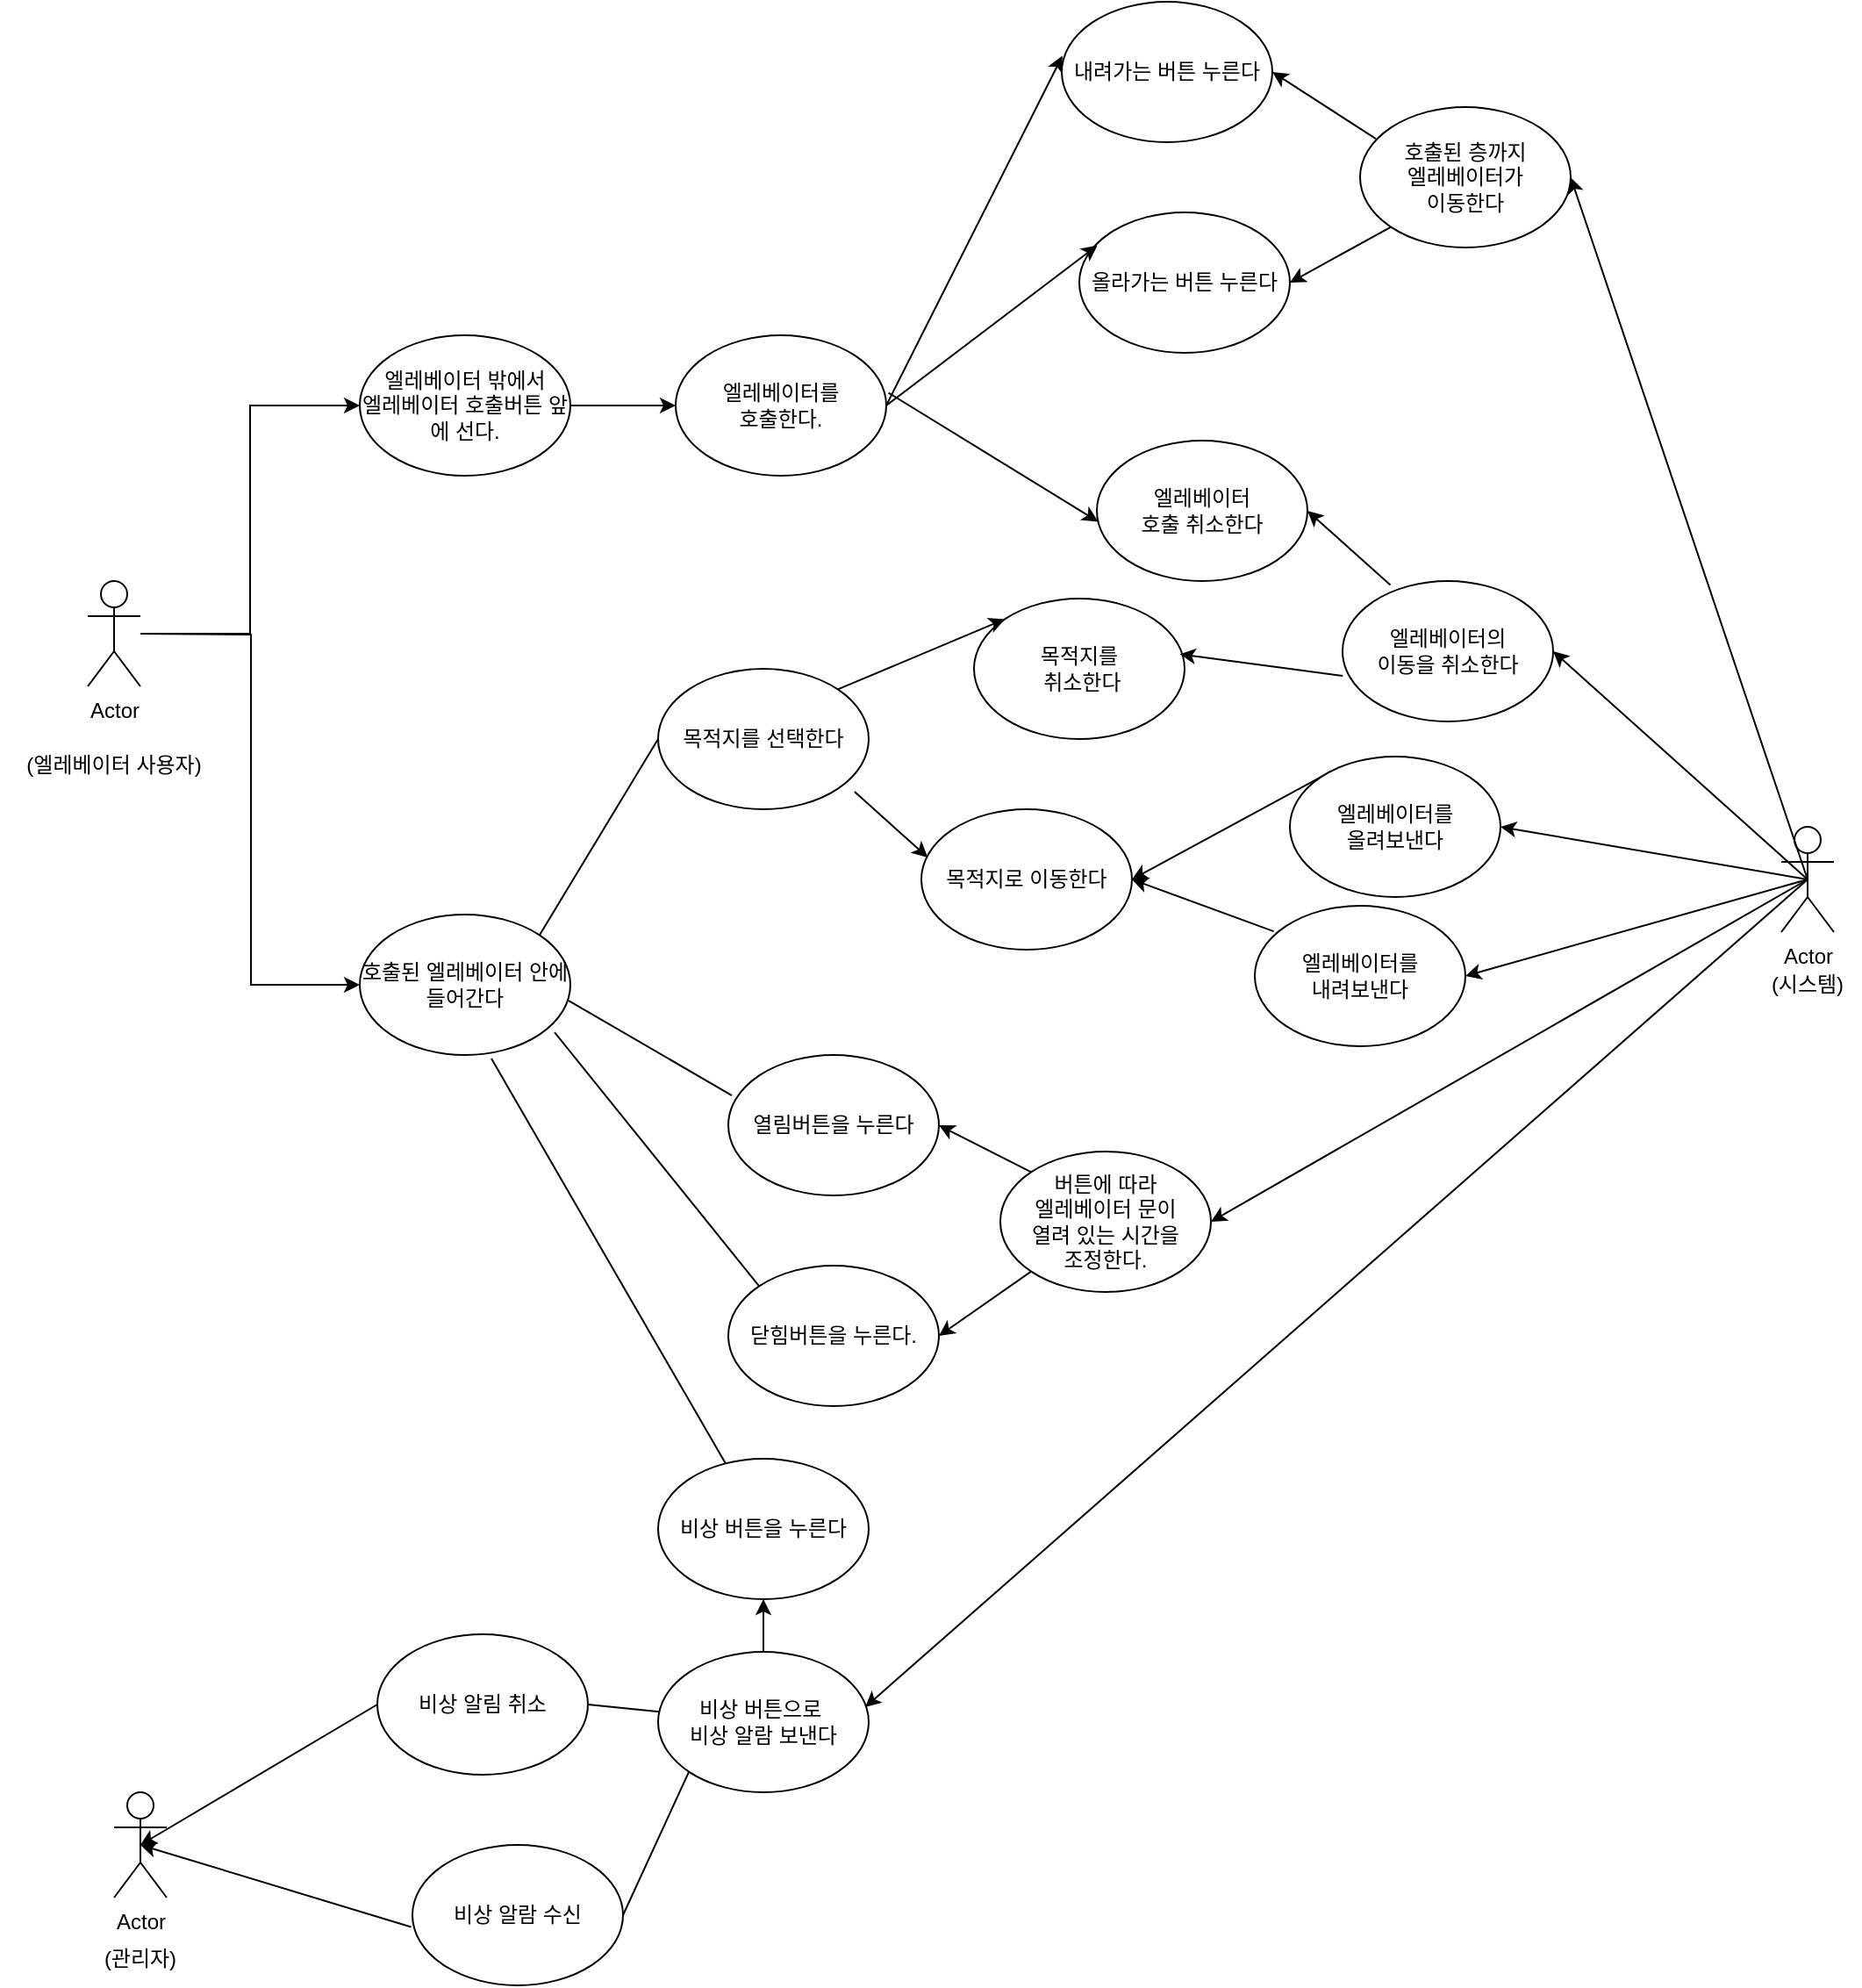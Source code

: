 <mxfile version="21.7.5" type="github">
  <diagram name="페이지-1" id="W_GuoXnU9VPZzK8BfVaY">
    <mxGraphModel dx="2611" dy="1356" grid="1" gridSize="10" guides="1" tooltips="1" connect="1" arrows="1" fold="1" page="1" pageScale="1" pageWidth="827" pageHeight="1169" math="0" shadow="0">
      <root>
        <mxCell id="0" />
        <mxCell id="1" parent="0" />
        <mxCell id="Ewi4ONr6DaGeuIS63GaE-8" value="" style="edgeStyle=orthogonalEdgeStyle;rounded=0;orthogonalLoop=1;jettySize=auto;html=1;entryX=0;entryY=0.5;entryDx=0;entryDy=0;" parent="1" source="Ewi4ONr6DaGeuIS63GaE-1" target="Ewi4ONr6DaGeuIS63GaE-9" edge="1">
          <mxGeometry relative="1" as="geometry">
            <mxPoint x="140" y="380" as="targetPoint" />
          </mxGeometry>
        </mxCell>
        <mxCell id="Ewi4ONr6DaGeuIS63GaE-1" value="Actor" style="shape=umlActor;verticalLabelPosition=bottom;verticalAlign=top;html=1;outlineConnect=0;" parent="1" vertex="1">
          <mxGeometry x="55" y="350" width="30" height="60" as="geometry" />
        </mxCell>
        <mxCell id="Ewi4ONr6DaGeuIS63GaE-2" value="Actor" style="shape=umlActor;verticalLabelPosition=bottom;verticalAlign=top;html=1;outlineConnect=0;" parent="1" vertex="1">
          <mxGeometry x="70" y="1040" width="30" height="60" as="geometry" />
        </mxCell>
        <mxCell id="drnFQy5XmnM4WV22o5B0-5" value="" style="edgeStyle=orthogonalEdgeStyle;rounded=0;orthogonalLoop=1;jettySize=auto;html=1;" edge="1" parent="1" source="Ewi4ONr6DaGeuIS63GaE-9" target="drnFQy5XmnM4WV22o5B0-4">
          <mxGeometry relative="1" as="geometry" />
        </mxCell>
        <mxCell id="Ewi4ONr6DaGeuIS63GaE-9" value="엘레베이터 밖에서&lt;br&gt;엘레베이터 호출버튼 앞에 선다." style="ellipse;whiteSpace=wrap;html=1;" parent="1" vertex="1">
          <mxGeometry x="210" y="210" width="120" height="80" as="geometry" />
        </mxCell>
        <mxCell id="Ewi4ONr6DaGeuIS63GaE-14" value="" style="edgeStyle=orthogonalEdgeStyle;rounded=0;orthogonalLoop=1;jettySize=auto;html=1;entryX=0;entryY=0.5;entryDx=0;entryDy=0;" parent="1" target="Ewi4ONr6DaGeuIS63GaE-15" edge="1">
          <mxGeometry relative="1" as="geometry">
            <mxPoint x="85" y="380" as="sourcePoint" />
            <mxPoint x="140" y="380" as="targetPoint" />
          </mxGeometry>
        </mxCell>
        <mxCell id="Ewi4ONr6DaGeuIS63GaE-15" value="호출된 엘레베이터 안에 들어간다" style="ellipse;whiteSpace=wrap;html=1;" parent="1" vertex="1">
          <mxGeometry x="210" y="540" width="120" height="80" as="geometry" />
        </mxCell>
        <mxCell id="Ewi4ONr6DaGeuIS63GaE-16" value="내려가는 버튼 누른다" style="ellipse;whiteSpace=wrap;html=1;" parent="1" vertex="1">
          <mxGeometry x="610" y="20" width="120" height="80" as="geometry" />
        </mxCell>
        <mxCell id="Ewi4ONr6DaGeuIS63GaE-18" value="올라가는 버튼 누른다" style="ellipse;whiteSpace=wrap;html=1;" parent="1" vertex="1">
          <mxGeometry x="620" y="140" width="120" height="80" as="geometry" />
        </mxCell>
        <mxCell id="Ewi4ONr6DaGeuIS63GaE-21" value="목적지로 이동한다" style="ellipse;whiteSpace=wrap;html=1;" parent="1" vertex="1">
          <mxGeometry x="530" y="480" width="120" height="80" as="geometry" />
        </mxCell>
        <mxCell id="Ewi4ONr6DaGeuIS63GaE-24" value="목적지를&lt;br&gt;&amp;nbsp;취소한다" style="ellipse;whiteSpace=wrap;html=1;" parent="1" vertex="1">
          <mxGeometry x="560" y="360" width="120" height="80" as="geometry" />
        </mxCell>
        <mxCell id="Ewi4ONr6DaGeuIS63GaE-25" value="열림버튼을 누른다" style="ellipse;whiteSpace=wrap;html=1;" parent="1" vertex="1">
          <mxGeometry x="420" y="620" width="120" height="80" as="geometry" />
        </mxCell>
        <mxCell id="Ewi4ONr6DaGeuIS63GaE-27" value="닫힘버튼을 누른다." style="ellipse;whiteSpace=wrap;html=1;" parent="1" vertex="1">
          <mxGeometry x="420" y="740" width="120" height="80" as="geometry" />
        </mxCell>
        <mxCell id="Ewi4ONr6DaGeuIS63GaE-29" value="비상 버튼으로&amp;nbsp;&lt;br&gt;비상 알람 보낸다" style="ellipse;whiteSpace=wrap;html=1;" parent="1" vertex="1">
          <mxGeometry x="380" y="960" width="120" height="80" as="geometry" />
        </mxCell>
        <mxCell id="Ewi4ONr6DaGeuIS63GaE-31" value="비상 알림 취소" style="ellipse;whiteSpace=wrap;html=1;" parent="1" vertex="1">
          <mxGeometry x="220" y="950" width="120" height="80" as="geometry" />
        </mxCell>
        <mxCell id="Ewi4ONr6DaGeuIS63GaE-32" value="(엘레베이터 사용자)" style="text;html=1;strokeColor=none;fillColor=none;align=center;verticalAlign=middle;whiteSpace=wrap;rounded=0;" parent="1" vertex="1">
          <mxGeometry x="5" y="430" width="130" height="50" as="geometry" />
        </mxCell>
        <mxCell id="Ewi4ONr6DaGeuIS63GaE-34" value="" style="endArrow=classic;html=1;rounded=0;exitX=0;exitY=0.5;exitDx=0;exitDy=0;entryX=0.5;entryY=0.5;entryDx=0;entryDy=0;entryPerimeter=0;" parent="1" source="Ewi4ONr6DaGeuIS63GaE-31" target="Ewi4ONr6DaGeuIS63GaE-2" edge="1">
          <mxGeometry width="50" height="50" relative="1" as="geometry">
            <mxPoint x="110" y="970" as="sourcePoint" />
            <mxPoint x="130" y="840" as="targetPoint" />
          </mxGeometry>
        </mxCell>
        <mxCell id="Ewi4ONr6DaGeuIS63GaE-35" value="(관리자)" style="text;html=1;strokeColor=none;fillColor=none;align=center;verticalAlign=middle;whiteSpace=wrap;rounded=0;" parent="1" vertex="1">
          <mxGeometry x="55" y="1120" width="60" height="30" as="geometry" />
        </mxCell>
        <mxCell id="Ewi4ONr6DaGeuIS63GaE-36" value="비상 알람 수신" style="ellipse;whiteSpace=wrap;html=1;" parent="1" vertex="1">
          <mxGeometry x="240" y="1070" width="120" height="80" as="geometry" />
        </mxCell>
        <mxCell id="Ewi4ONr6DaGeuIS63GaE-38" value="" style="endArrow=classic;html=1;rounded=0;entryX=0.5;entryY=0.5;entryDx=0;entryDy=0;entryPerimeter=0;exitX=-0.006;exitY=0.584;exitDx=0;exitDy=0;exitPerimeter=0;" parent="1" source="Ewi4ONr6DaGeuIS63GaE-36" target="Ewi4ONr6DaGeuIS63GaE-2" edge="1">
          <mxGeometry width="50" height="50" relative="1" as="geometry">
            <mxPoint x="260" y="950" as="sourcePoint" />
            <mxPoint x="525" y="1070" as="targetPoint" />
          </mxGeometry>
        </mxCell>
        <mxCell id="EPBAZvmlNL338WjJrP5A-1" value="" style="endArrow=none;html=1;rounded=0;exitX=1;exitY=0.5;exitDx=0;exitDy=0;entryX=0;entryY=1;entryDx=0;entryDy=0;" parent="1" source="Ewi4ONr6DaGeuIS63GaE-36" target="Ewi4ONr6DaGeuIS63GaE-29" edge="1">
          <mxGeometry width="50" height="50" relative="1" as="geometry">
            <mxPoint x="575" y="1010" as="sourcePoint" />
            <mxPoint x="820" y="560" as="targetPoint" />
          </mxGeometry>
        </mxCell>
        <mxCell id="EPBAZvmlNL338WjJrP5A-2" value="" style="endArrow=none;html=1;rounded=0;entryX=0.625;entryY=1.025;entryDx=0;entryDy=0;entryPerimeter=0;" parent="1" source="drnFQy5XmnM4WV22o5B0-23" target="Ewi4ONr6DaGeuIS63GaE-15" edge="1">
          <mxGeometry width="50" height="50" relative="1" as="geometry">
            <mxPoint x="550" y="790" as="sourcePoint" />
            <mxPoint x="790" y="500" as="targetPoint" />
          </mxGeometry>
        </mxCell>
        <mxCell id="EPBAZvmlNL338WjJrP5A-5" value="" style="endArrow=none;html=1;rounded=0;exitX=0.017;exitY=0.288;exitDx=0;exitDy=0;entryX=0.992;entryY=0.613;entryDx=0;entryDy=0;entryPerimeter=0;exitPerimeter=0;" parent="1" source="Ewi4ONr6DaGeuIS63GaE-25" target="Ewi4ONr6DaGeuIS63GaE-15" edge="1">
          <mxGeometry width="50" height="50" relative="1" as="geometry">
            <mxPoint x="430" y="580" as="sourcePoint" />
            <mxPoint x="340" y="583" as="targetPoint" />
          </mxGeometry>
        </mxCell>
        <mxCell id="EPBAZvmlNL338WjJrP5A-9" value="" style="endArrow=none;html=1;rounded=0;entryX=0.925;entryY=0.838;entryDx=0;entryDy=0;entryPerimeter=0;exitX=0;exitY=0;exitDx=0;exitDy=0;" parent="1" source="Ewi4ONr6DaGeuIS63GaE-27" target="Ewi4ONr6DaGeuIS63GaE-15" edge="1">
          <mxGeometry width="50" height="50" relative="1" as="geometry">
            <mxPoint x="432" y="653" as="sourcePoint" />
            <mxPoint x="339" y="599" as="targetPoint" />
          </mxGeometry>
        </mxCell>
        <mxCell id="EPBAZvmlNL338WjJrP5A-10" value="" style="endArrow=none;html=1;rounded=0;exitX=1;exitY=0.5;exitDx=0;exitDy=0;" parent="1" source="Ewi4ONr6DaGeuIS63GaE-31" target="Ewi4ONr6DaGeuIS63GaE-29" edge="1">
          <mxGeometry width="50" height="50" relative="1" as="geometry">
            <mxPoint x="472" y="723" as="sourcePoint" />
            <mxPoint x="379" y="669" as="targetPoint" />
          </mxGeometry>
        </mxCell>
        <mxCell id="EPBAZvmlNL338WjJrP5A-13" value="엘레베이터&lt;br&gt;호출 취소한다" style="ellipse;whiteSpace=wrap;html=1;" parent="1" vertex="1">
          <mxGeometry x="630" y="270" width="120" height="80" as="geometry" />
        </mxCell>
        <mxCell id="drnFQy5XmnM4WV22o5B0-1" value="Actor" style="shape=umlActor;verticalLabelPosition=bottom;verticalAlign=top;html=1;outlineConnect=0;" vertex="1" parent="1">
          <mxGeometry x="1020" y="490" width="30" height="60" as="geometry" />
        </mxCell>
        <mxCell id="drnFQy5XmnM4WV22o5B0-2" value="(시스템)" style="text;html=1;strokeColor=none;fillColor=none;align=center;verticalAlign=middle;whiteSpace=wrap;rounded=0;" vertex="1" parent="1">
          <mxGeometry x="1005" y="565" width="60" height="30" as="geometry" />
        </mxCell>
        <mxCell id="drnFQy5XmnM4WV22o5B0-4" value="엘레베이터를 &lt;br&gt;호출한다." style="ellipse;whiteSpace=wrap;html=1;" vertex="1" parent="1">
          <mxGeometry x="390" y="210" width="120" height="80" as="geometry" />
        </mxCell>
        <mxCell id="drnFQy5XmnM4WV22o5B0-6" value="" style="endArrow=classic;html=1;rounded=0;exitX=1.011;exitY=0.41;exitDx=0;exitDy=0;exitPerimeter=0;entryX=0.006;entryY=0.577;entryDx=0;entryDy=0;entryPerimeter=0;" edge="1" parent="1" source="drnFQy5XmnM4WV22o5B0-4" target="EPBAZvmlNL338WjJrP5A-13">
          <mxGeometry width="50" height="50" relative="1" as="geometry">
            <mxPoint x="570" y="220" as="sourcePoint" />
            <mxPoint x="620" y="170" as="targetPoint" />
          </mxGeometry>
        </mxCell>
        <mxCell id="drnFQy5XmnM4WV22o5B0-7" value="" style="endArrow=classic;html=1;rounded=0;exitX=1;exitY=0.5;exitDx=0;exitDy=0;entryX=0.003;entryY=0.385;entryDx=0;entryDy=0;entryPerimeter=0;" edge="1" parent="1" source="drnFQy5XmnM4WV22o5B0-4" target="Ewi4ONr6DaGeuIS63GaE-16">
          <mxGeometry width="50" height="50" relative="1" as="geometry">
            <mxPoint x="521" y="253" as="sourcePoint" />
            <mxPoint x="631" y="186" as="targetPoint" />
          </mxGeometry>
        </mxCell>
        <mxCell id="drnFQy5XmnM4WV22o5B0-8" value="" style="endArrow=classic;html=1;rounded=0;exitX=1;exitY=0.5;exitDx=0;exitDy=0;entryX=0.086;entryY=0.235;entryDx=0;entryDy=0;entryPerimeter=0;" edge="1" parent="1" source="drnFQy5XmnM4WV22o5B0-4" target="Ewi4ONr6DaGeuIS63GaE-18">
          <mxGeometry width="50" height="50" relative="1" as="geometry">
            <mxPoint x="531" y="263" as="sourcePoint" />
            <mxPoint x="641" y="196" as="targetPoint" />
          </mxGeometry>
        </mxCell>
        <mxCell id="drnFQy5XmnM4WV22o5B0-12" value="" style="endArrow=classic;html=1;rounded=0;exitX=0.5;exitY=0.5;exitDx=0;exitDy=0;exitPerimeter=0;entryX=1;entryY=0.5;entryDx=0;entryDy=0;" edge="1" parent="1" source="drnFQy5XmnM4WV22o5B0-1" target="drnFQy5XmnM4WV22o5B0-13">
          <mxGeometry width="50" height="50" relative="1" as="geometry">
            <mxPoint x="320" y="430" as="sourcePoint" />
            <mxPoint x="840" y="520" as="targetPoint" />
          </mxGeometry>
        </mxCell>
        <mxCell id="drnFQy5XmnM4WV22o5B0-13" value="엘레베이터를&lt;br&gt;올려보낸다" style="ellipse;whiteSpace=wrap;html=1;" vertex="1" parent="1">
          <mxGeometry x="740" y="450" width="120" height="80" as="geometry" />
        </mxCell>
        <mxCell id="drnFQy5XmnM4WV22o5B0-14" value="엘레베이터를&lt;br&gt;내려보낸다" style="ellipse;whiteSpace=wrap;html=1;" vertex="1" parent="1">
          <mxGeometry x="720" y="535" width="120" height="80" as="geometry" />
        </mxCell>
        <mxCell id="drnFQy5XmnM4WV22o5B0-15" value="" style="endArrow=classic;html=1;rounded=0;exitX=0.5;exitY=0.5;exitDx=0;exitDy=0;exitPerimeter=0;entryX=1;entryY=0.5;entryDx=0;entryDy=0;" edge="1" parent="1" source="drnFQy5XmnM4WV22o5B0-1" target="drnFQy5XmnM4WV22o5B0-14">
          <mxGeometry width="50" height="50" relative="1" as="geometry">
            <mxPoint x="920" y="590" as="sourcePoint" />
            <mxPoint x="843" y="510" as="targetPoint" />
          </mxGeometry>
        </mxCell>
        <mxCell id="drnFQy5XmnM4WV22o5B0-16" value="" style="endArrow=classic;html=1;rounded=0;exitX=0;exitY=0;exitDx=0;exitDy=0;entryX=1;entryY=0.5;entryDx=0;entryDy=0;" edge="1" parent="1" source="drnFQy5XmnM4WV22o5B0-13" target="Ewi4ONr6DaGeuIS63GaE-21">
          <mxGeometry width="50" height="50" relative="1" as="geometry">
            <mxPoint x="607" y="510" as="sourcePoint" />
            <mxPoint x="530" y="430" as="targetPoint" />
          </mxGeometry>
        </mxCell>
        <mxCell id="drnFQy5XmnM4WV22o5B0-17" value="" style="endArrow=classic;html=1;rounded=0;exitX=0.09;exitY=0.182;exitDx=0;exitDy=0;entryX=1;entryY=0.5;entryDx=0;entryDy=0;exitPerimeter=0;" edge="1" parent="1" source="drnFQy5XmnM4WV22o5B0-14" target="Ewi4ONr6DaGeuIS63GaE-21">
          <mxGeometry width="50" height="50" relative="1" as="geometry">
            <mxPoint x="730" y="490" as="sourcePoint" />
            <mxPoint x="545" y="440" as="targetPoint" />
          </mxGeometry>
        </mxCell>
        <mxCell id="drnFQy5XmnM4WV22o5B0-20" value="" style="endArrow=none;html=1;rounded=0;entryX=1;entryY=0;entryDx=0;entryDy=0;exitX=0;exitY=0.5;exitDx=0;exitDy=0;" edge="1" parent="1" source="drnFQy5XmnM4WV22o5B0-21" target="Ewi4ONr6DaGeuIS63GaE-15">
          <mxGeometry width="50" height="50" relative="1" as="geometry">
            <mxPoint x="400" y="440" as="sourcePoint" />
            <mxPoint x="340" y="583" as="targetPoint" />
          </mxGeometry>
        </mxCell>
        <mxCell id="drnFQy5XmnM4WV22o5B0-21" value="목적지를 선택한다" style="ellipse;whiteSpace=wrap;html=1;" vertex="1" parent="1">
          <mxGeometry x="380" y="400" width="120" height="80" as="geometry" />
        </mxCell>
        <mxCell id="drnFQy5XmnM4WV22o5B0-23" value="비상 버튼을 누른다" style="ellipse;whiteSpace=wrap;html=1;" vertex="1" parent="1">
          <mxGeometry x="380" y="850" width="120" height="80" as="geometry" />
        </mxCell>
        <mxCell id="drnFQy5XmnM4WV22o5B0-26" value="" style="endArrow=classic;html=1;rounded=0;exitX=0.5;exitY=0.5;exitDx=0;exitDy=0;exitPerimeter=0;entryX=0.983;entryY=0.394;entryDx=0;entryDy=0;entryPerimeter=0;" edge="1" parent="1" source="drnFQy5XmnM4WV22o5B0-1" target="Ewi4ONr6DaGeuIS63GaE-29">
          <mxGeometry width="50" height="50" relative="1" as="geometry">
            <mxPoint x="920" y="590" as="sourcePoint" />
            <mxPoint x="740" y="780" as="targetPoint" />
          </mxGeometry>
        </mxCell>
        <mxCell id="drnFQy5XmnM4WV22o5B0-34" value="엘레베이터의 &lt;br&gt;이동을 취소한다" style="ellipse;whiteSpace=wrap;html=1;" vertex="1" parent="1">
          <mxGeometry x="770" y="350" width="120" height="80" as="geometry" />
        </mxCell>
        <mxCell id="drnFQy5XmnM4WV22o5B0-35" value="" style="endArrow=classic;html=1;rounded=0;entryX=1;entryY=0.5;entryDx=0;entryDy=0;exitX=0.5;exitY=0.5;exitDx=0;exitDy=0;exitPerimeter=0;" edge="1" parent="1" target="drnFQy5XmnM4WV22o5B0-34" source="drnFQy5XmnM4WV22o5B0-1">
          <mxGeometry width="50" height="50" relative="1" as="geometry">
            <mxPoint x="940" y="530" as="sourcePoint" />
            <mxPoint x="729" y="640" as="targetPoint" />
          </mxGeometry>
        </mxCell>
        <mxCell id="drnFQy5XmnM4WV22o5B0-36" value="" style="endArrow=classic;html=1;rounded=0;exitX=0.001;exitY=0.675;exitDx=0;exitDy=0;entryX=0.977;entryY=0.396;entryDx=0;entryDy=0;exitPerimeter=0;entryPerimeter=0;" edge="1" parent="1" source="drnFQy5XmnM4WV22o5B0-34" target="Ewi4ONr6DaGeuIS63GaE-24">
          <mxGeometry width="50" height="50" relative="1" as="geometry">
            <mxPoint x="616" y="620" as="sourcePoint" />
            <mxPoint x="540" y="570" as="targetPoint" />
          </mxGeometry>
        </mxCell>
        <mxCell id="drnFQy5XmnM4WV22o5B0-38" value="" style="endArrow=classic;html=1;rounded=0;exitX=1;exitY=0;exitDx=0;exitDy=0;entryX=0;entryY=0;entryDx=0;entryDy=0;" edge="1" parent="1" source="drnFQy5XmnM4WV22o5B0-21" target="Ewi4ONr6DaGeuIS63GaE-24">
          <mxGeometry width="50" height="50" relative="1" as="geometry">
            <mxPoint x="520" y="260" as="sourcePoint" />
            <mxPoint x="655" y="269" as="targetPoint" />
          </mxGeometry>
        </mxCell>
        <mxCell id="drnFQy5XmnM4WV22o5B0-39" value="" style="endArrow=classic;html=1;rounded=0;exitX=0.933;exitY=0.875;exitDx=0;exitDy=0;entryX=0.031;entryY=0.344;entryDx=0;entryDy=0;entryPerimeter=0;exitPerimeter=0;" edge="1" parent="1" source="drnFQy5XmnM4WV22o5B0-21" target="Ewi4ONr6DaGeuIS63GaE-21">
          <mxGeometry width="50" height="50" relative="1" as="geometry">
            <mxPoint x="492" y="422" as="sourcePoint" />
            <mxPoint x="588" y="382" as="targetPoint" />
          </mxGeometry>
        </mxCell>
        <mxCell id="drnFQy5XmnM4WV22o5B0-40" value="" style="endArrow=classic;html=1;rounded=0;exitX=0.227;exitY=0.028;exitDx=0;exitDy=0;entryX=1;entryY=0.5;entryDx=0;entryDy=0;exitPerimeter=0;" edge="1" parent="1" source="drnFQy5XmnM4WV22o5B0-34" target="EPBAZvmlNL338WjJrP5A-13">
          <mxGeometry width="50" height="50" relative="1" as="geometry">
            <mxPoint x="791" y="375" as="sourcePoint" />
            <mxPoint x="687" y="402" as="targetPoint" />
          </mxGeometry>
        </mxCell>
        <mxCell id="drnFQy5XmnM4WV22o5B0-44" value="" style="endArrow=classic;html=1;rounded=0;entryX=1;entryY=0.5;entryDx=0;entryDy=0;exitX=0.5;exitY=0.5;exitDx=0;exitDy=0;exitPerimeter=0;" edge="1" parent="1" target="drnFQy5XmnM4WV22o5B0-45" source="drnFQy5XmnM4WV22o5B0-1">
          <mxGeometry width="50" height="50" relative="1" as="geometry">
            <mxPoint x="915" y="520" as="sourcePoint" />
            <mxPoint x="880" y="150" as="targetPoint" />
          </mxGeometry>
        </mxCell>
        <mxCell id="drnFQy5XmnM4WV22o5B0-45" value="호출된 층까지&lt;br&gt;엘레베이터가&lt;br&gt;이동한다" style="ellipse;whiteSpace=wrap;html=1;" vertex="1" parent="1">
          <mxGeometry x="780" y="80" width="120" height="80" as="geometry" />
        </mxCell>
        <mxCell id="drnFQy5XmnM4WV22o5B0-46" value="" style="endArrow=classic;html=1;rounded=0;exitX=0;exitY=1;exitDx=0;exitDy=0;entryX=1;entryY=0.5;entryDx=0;entryDy=0;" edge="1" parent="1" source="drnFQy5XmnM4WV22o5B0-45" target="Ewi4ONr6DaGeuIS63GaE-18">
          <mxGeometry width="50" height="50" relative="1" as="geometry">
            <mxPoint x="780" y="414" as="sourcePoint" />
            <mxPoint x="687" y="402" as="targetPoint" />
          </mxGeometry>
        </mxCell>
        <mxCell id="drnFQy5XmnM4WV22o5B0-47" value="" style="endArrow=classic;html=1;rounded=0;exitX=0.075;exitY=0.226;exitDx=0;exitDy=0;entryX=1;entryY=0.5;entryDx=0;entryDy=0;exitPerimeter=0;" edge="1" parent="1" source="drnFQy5XmnM4WV22o5B0-45" target="Ewi4ONr6DaGeuIS63GaE-16">
          <mxGeometry width="50" height="50" relative="1" as="geometry">
            <mxPoint x="808" y="158" as="sourcePoint" />
            <mxPoint x="750" y="190" as="targetPoint" />
          </mxGeometry>
        </mxCell>
        <mxCell id="drnFQy5XmnM4WV22o5B0-48" value="버튼에 따라&lt;br&gt;엘레베이터 문이 &lt;br&gt;열려 있는 시간을 &lt;br&gt;조정한다." style="ellipse;whiteSpace=wrap;html=1;" vertex="1" parent="1">
          <mxGeometry x="575" y="675" width="120" height="80" as="geometry" />
        </mxCell>
        <mxCell id="drnFQy5XmnM4WV22o5B0-49" value="" style="endArrow=classic;html=1;rounded=0;exitX=0.5;exitY=0.5;exitDx=0;exitDy=0;exitPerimeter=0;entryX=1;entryY=0.5;entryDx=0;entryDy=0;" edge="1" parent="1" target="drnFQy5XmnM4WV22o5B0-48" source="drnFQy5XmnM4WV22o5B0-1">
          <mxGeometry width="50" height="50" relative="1" as="geometry">
            <mxPoint x="890" y="660" as="sourcePoint" />
            <mxPoint x="698" y="650" as="targetPoint" />
          </mxGeometry>
        </mxCell>
        <mxCell id="drnFQy5XmnM4WV22o5B0-50" value="" style="endArrow=classic;html=1;rounded=0;exitX=0;exitY=1;exitDx=0;exitDy=0;entryX=1;entryY=0.5;entryDx=0;entryDy=0;" edge="1" parent="1" source="drnFQy5XmnM4WV22o5B0-48" target="Ewi4ONr6DaGeuIS63GaE-27">
          <mxGeometry width="50" height="50" relative="1" as="geometry">
            <mxPoint x="593" y="774" as="sourcePoint" />
            <mxPoint x="500" y="762" as="targetPoint" />
          </mxGeometry>
        </mxCell>
        <mxCell id="drnFQy5XmnM4WV22o5B0-51" value="" style="endArrow=classic;html=1;rounded=0;exitX=0;exitY=0;exitDx=0;exitDy=0;entryX=1;entryY=0.5;entryDx=0;entryDy=0;" edge="1" parent="1" source="drnFQy5XmnM4WV22o5B0-48" target="Ewi4ONr6DaGeuIS63GaE-25">
          <mxGeometry width="50" height="50" relative="1" as="geometry">
            <mxPoint x="620" y="722" as="sourcePoint" />
            <mxPoint x="573" y="680" as="targetPoint" />
          </mxGeometry>
        </mxCell>
        <mxCell id="drnFQy5XmnM4WV22o5B0-53" value="" style="endArrow=classic;html=1;rounded=0;exitX=0.5;exitY=0;exitDx=0;exitDy=0;entryX=0.5;entryY=1;entryDx=0;entryDy=0;" edge="1" parent="1" source="Ewi4ONr6DaGeuIS63GaE-29" target="drnFQy5XmnM4WV22o5B0-23">
          <mxGeometry width="50" height="50" relative="1" as="geometry">
            <mxPoint x="603" y="753" as="sourcePoint" />
            <mxPoint x="550" y="790" as="targetPoint" />
          </mxGeometry>
        </mxCell>
      </root>
    </mxGraphModel>
  </diagram>
</mxfile>
